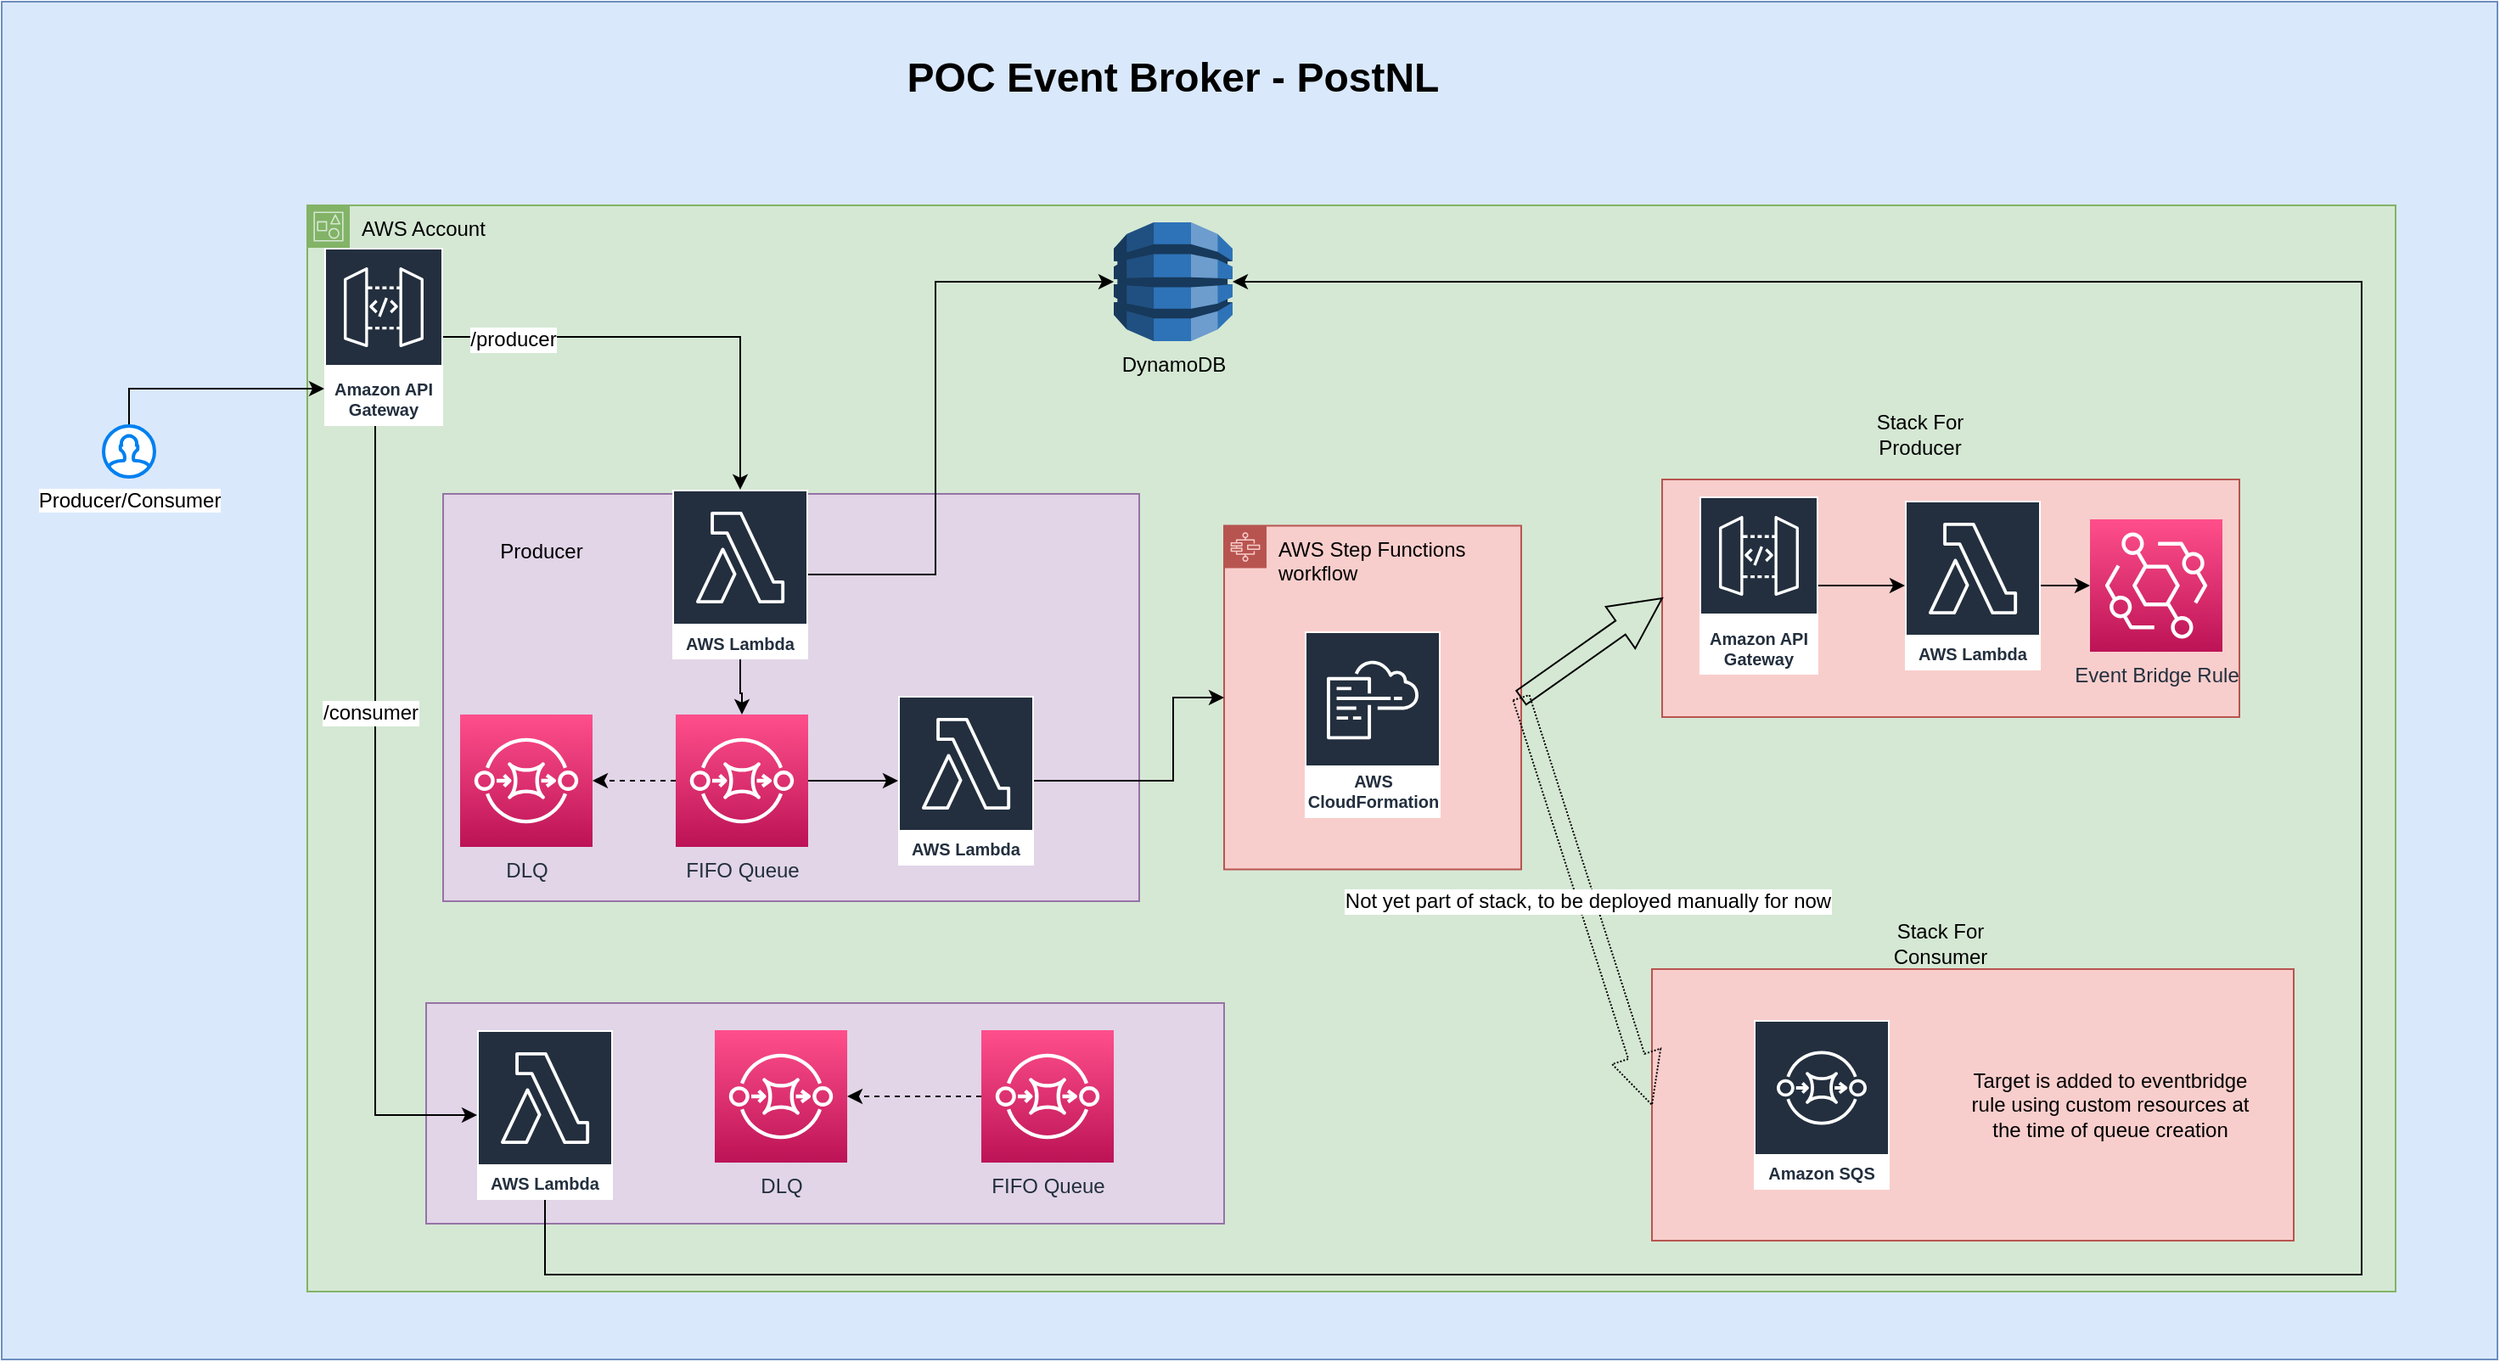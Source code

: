 <mxfile version="20.8.16" type="device"><diagram name="Page-1" id="dm6Dqtt-YZAg58LTh4VQ"><mxGraphModel dx="2087" dy="1289" grid="1" gridSize="10" guides="1" tooltips="1" connect="1" arrows="1" fold="1" page="0" pageScale="1" pageWidth="827" pageHeight="1169" math="0" shadow="0"><root><mxCell id="0"/><mxCell id="1" parent="0"/><mxCell id="hNPiualojegy6A2FwA5B-1" value="" style="rounded=0;whiteSpace=wrap;html=1;fillColor=#dae8fc;strokeColor=#6c8ebf;movable=1;resizable=1;rotatable=1;deletable=1;editable=1;connectable=1;" parent="1" vertex="1"><mxGeometry x="-250" y="-20" width="1470" height="800" as="geometry"/></mxCell><mxCell id="hNPiualojegy6A2FwA5B-2" value="AWS Account" style="points=[[0,0],[0.25,0],[0.5,0],[0.75,0],[1,0],[1,0.25],[1,0.5],[1,0.75],[1,1],[0.75,1],[0.5,1],[0.25,1],[0,1],[0,0.75],[0,0.5],[0,0.25]];outlineConnect=0;html=1;whiteSpace=wrap;fontSize=12;fontStyle=0;container=1;pointerEvents=0;collapsible=0;recursiveResize=0;shape=mxgraph.aws4.group;grIcon=mxgraph.aws4.group_account;strokeColor=#82b366;fillColor=#d5e8d4;verticalAlign=top;align=left;spacingLeft=30;dashed=0;" parent="1" vertex="1"><mxGeometry x="-70" y="100" width="1230" height="640" as="geometry"/></mxCell><mxCell id="RO_9ewISn9P1oYESKRsh-40" value="" style="rounded=0;whiteSpace=wrap;html=1;fillColor=#e1d5e7;strokeColor=#9673a6;" vertex="1" parent="hNPiualojegy6A2FwA5B-2"><mxGeometry x="70" y="470" width="470" height="130" as="geometry"/></mxCell><mxCell id="RO_9ewISn9P1oYESKRsh-38" value="" style="rounded=0;whiteSpace=wrap;html=1;fillColor=#e1d5e7;strokeColor=#9673a6;" vertex="1" parent="hNPiualojegy6A2FwA5B-2"><mxGeometry x="80" y="170" width="410" height="240" as="geometry"/></mxCell><mxCell id="hNPiualojegy6A2FwA5B-9" style="edgeStyle=orthogonalEdgeStyle;rounded=0;orthogonalLoop=1;jettySize=auto;html=1;" parent="hNPiualojegy6A2FwA5B-2" source="hNPiualojegy6A2FwA5B-3" target="hNPiualojegy6A2FwA5B-8" edge="1"><mxGeometry relative="1" as="geometry"/></mxCell><mxCell id="RO_9ewISn9P1oYESKRsh-47" value="/producer" style="edgeLabel;html=1;align=center;verticalAlign=middle;resizable=0;points=[];fontSize=12;fontFamily=Helvetica;fontColor=default;" vertex="1" connectable="0" parent="hNPiualojegy6A2FwA5B-9"><mxGeometry x="-0.691" y="-1" relative="1" as="geometry"><mxPoint as="offset"/></mxGeometry></mxCell><mxCell id="RO_9ewISn9P1oYESKRsh-46" style="edgeStyle=orthogonalEdgeStyle;rounded=0;orthogonalLoop=1;jettySize=auto;html=1;fontFamily=Helvetica;fontSize=12;fontColor=default;" edge="1" parent="hNPiualojegy6A2FwA5B-2" source="hNPiualojegy6A2FwA5B-3" target="RO_9ewISn9P1oYESKRsh-43"><mxGeometry relative="1" as="geometry"><Array as="points"><mxPoint x="40" y="536"/></Array></mxGeometry></mxCell><mxCell id="RO_9ewISn9P1oYESKRsh-48" value="/consumer" style="edgeLabel;html=1;align=center;verticalAlign=middle;resizable=0;points=[];fontSize=12;fontFamily=Helvetica;fontColor=default;" vertex="1" connectable="0" parent="RO_9ewISn9P1oYESKRsh-46"><mxGeometry x="-0.277" y="-3" relative="1" as="geometry"><mxPoint as="offset"/></mxGeometry></mxCell><mxCell id="hNPiualojegy6A2FwA5B-3" value="Amazon API Gateway" style="sketch=0;outlineConnect=0;fontColor=#232F3E;gradientColor=none;strokeColor=#ffffff;fillColor=#232F3E;dashed=0;verticalLabelPosition=middle;verticalAlign=bottom;align=center;html=1;whiteSpace=wrap;fontSize=10;fontStyle=1;spacing=3;shape=mxgraph.aws4.productIcon;prIcon=mxgraph.aws4.api_gateway;" parent="hNPiualojegy6A2FwA5B-2" vertex="1"><mxGeometry x="10" y="25" width="70" height="105" as="geometry"/></mxCell><mxCell id="hNPiualojegy6A2FwA5B-7" value="DynamoDB" style="outlineConnect=0;dashed=0;verticalLabelPosition=bottom;verticalAlign=top;align=center;html=1;shape=mxgraph.aws3.dynamo_db;fillColor=#2E73B8;gradientColor=none;" parent="hNPiualojegy6A2FwA5B-2" vertex="1"><mxGeometry x="475" y="10" width="70" height="70" as="geometry"/></mxCell><mxCell id="hNPiualojegy6A2FwA5B-10" style="edgeStyle=orthogonalEdgeStyle;rounded=0;orthogonalLoop=1;jettySize=auto;html=1;" parent="hNPiualojegy6A2FwA5B-2" source="hNPiualojegy6A2FwA5B-8" target="hNPiualojegy6A2FwA5B-7" edge="1"><mxGeometry relative="1" as="geometry"><Array as="points"><mxPoint x="370" y="218"/><mxPoint x="370" y="45"/></Array></mxGeometry></mxCell><mxCell id="RO_9ewISn9P1oYESKRsh-37" style="edgeStyle=orthogonalEdgeStyle;rounded=0;orthogonalLoop=1;jettySize=auto;html=1;entryX=0.5;entryY=0;entryDx=0;entryDy=0;entryPerimeter=0;" edge="1" parent="hNPiualojegy6A2FwA5B-2" source="hNPiualojegy6A2FwA5B-8" target="w1PDBjwO0H8d4mY1_O6I-1"><mxGeometry relative="1" as="geometry"/></mxCell><mxCell id="hNPiualojegy6A2FwA5B-8" value="AWS Lambda" style="sketch=0;outlineConnect=0;fontColor=#232F3E;gradientColor=none;strokeColor=#ffffff;fillColor=#232F3E;dashed=0;verticalLabelPosition=middle;verticalAlign=bottom;align=center;html=1;whiteSpace=wrap;fontSize=10;fontStyle=1;spacing=3;shape=mxgraph.aws4.productIcon;prIcon=mxgraph.aws4.lambda;" parent="hNPiualojegy6A2FwA5B-2" vertex="1"><mxGeometry x="215" y="167.5" width="80" height="100" as="geometry"/></mxCell><mxCell id="hNPiualojegy6A2FwA5B-19" value="AWS Step Functions workflow" style="points=[[0,0],[0.25,0],[0.5,0],[0.75,0],[1,0],[1,0.25],[1,0.5],[1,0.75],[1,1],[0.75,1],[0.5,1],[0.25,1],[0,1],[0,0.75],[0,0.5],[0,0.25]];outlineConnect=0;html=1;whiteSpace=wrap;fontSize=12;fontStyle=0;container=1;pointerEvents=0;collapsible=0;recursiveResize=0;shape=mxgraph.aws4.group;grIcon=mxgraph.aws4.group_aws_step_functions_workflow;strokeColor=#b85450;fillColor=#f8cecc;verticalAlign=top;align=left;spacingLeft=30;dashed=0;" parent="hNPiualojegy6A2FwA5B-2" vertex="1"><mxGeometry x="540" y="188.75" width="175" height="202.5" as="geometry"/></mxCell><mxCell id="RO_9ewISn9P1oYESKRsh-1" value="AWS CloudFormation" style="sketch=0;outlineConnect=0;fontColor=#232F3E;gradientColor=none;strokeColor=#ffffff;fillColor=#232F3E;dashed=0;verticalLabelPosition=middle;verticalAlign=bottom;align=center;html=1;whiteSpace=wrap;fontSize=10;fontStyle=1;spacing=3;shape=mxgraph.aws4.productIcon;prIcon=mxgraph.aws4.cloudformation;" vertex="1" parent="hNPiualojegy6A2FwA5B-19"><mxGeometry x="47.5" y="62.25" width="80" height="110" as="geometry"/></mxCell><mxCell id="w1PDBjwO0H8d4mY1_O6I-1" value="FIFO Queue" style="sketch=0;points=[[0,0,0],[0.25,0,0],[0.5,0,0],[0.75,0,0],[1,0,0],[0,1,0],[0.25,1,0],[0.5,1,0],[0.75,1,0],[1,1,0],[0,0.25,0],[0,0.5,0],[0,0.75,0],[1,0.25,0],[1,0.5,0],[1,0.75,0]];outlineConnect=0;fontColor=#232F3E;gradientColor=#FF4F8B;gradientDirection=north;fillColor=#BC1356;strokeColor=#ffffff;dashed=1;verticalLabelPosition=bottom;verticalAlign=top;align=center;html=1;fontSize=12;fontStyle=0;aspect=fixed;shape=mxgraph.aws4.resourceIcon;resIcon=mxgraph.aws4.sqs;" parent="hNPiualojegy6A2FwA5B-2" vertex="1"><mxGeometry x="217" y="300" width="78" height="78" as="geometry"/></mxCell><mxCell id="w1PDBjwO0H8d4mY1_O6I-6" value="DLQ" style="sketch=0;points=[[0,0,0],[0.25,0,0],[0.5,0,0],[0.75,0,0],[1,0,0],[0,1,0],[0.25,1,0],[0.5,1,0],[0.75,1,0],[1,1,0],[0,0.25,0],[0,0.5,0],[0,0.75,0],[1,0.25,0],[1,0.5,0],[1,0.75,0]];outlineConnect=0;fontColor=#232F3E;gradientColor=#FF4F8B;gradientDirection=north;fillColor=#BC1356;strokeColor=#ffffff;dashed=0;verticalLabelPosition=bottom;verticalAlign=top;align=center;html=1;fontSize=12;fontStyle=0;aspect=fixed;shape=mxgraph.aws4.resourceIcon;resIcon=mxgraph.aws4.sqs;" parent="hNPiualojegy6A2FwA5B-2" vertex="1"><mxGeometry x="90" y="300" width="78" height="78" as="geometry"/></mxCell><mxCell id="w1PDBjwO0H8d4mY1_O6I-7" style="edgeStyle=orthogonalEdgeStyle;rounded=0;orthogonalLoop=1;jettySize=auto;html=1;dashed=1;" parent="hNPiualojegy6A2FwA5B-2" source="w1PDBjwO0H8d4mY1_O6I-1" target="w1PDBjwO0H8d4mY1_O6I-6" edge="1"><mxGeometry relative="1" as="geometry"/></mxCell><mxCell id="hNPiualojegy6A2FwA5B-16" value="Stack For Producer" style="text;html=1;strokeColor=none;fillColor=none;align=center;verticalAlign=middle;whiteSpace=wrap;rounded=0;" parent="hNPiualojegy6A2FwA5B-2" vertex="1"><mxGeometry x="920" y="120" width="60" height="30" as="geometry"/></mxCell><mxCell id="RO_9ewISn9P1oYESKRsh-27" value="DLQ" style="sketch=0;points=[[0,0,0],[0.25,0,0],[0.5,0,0],[0.75,0,0],[1,0,0],[0,1,0],[0.25,1,0],[0.5,1,0],[0.75,1,0],[1,1,0],[0,0.25,0],[0,0.5,0],[0,0.75,0],[1,0.25,0],[1,0.5,0],[1,0.75,0]];outlineConnect=0;fontColor=#232F3E;gradientColor=#FF4F8B;gradientDirection=north;fillColor=#BC1356;strokeColor=#ffffff;dashed=0;verticalLabelPosition=bottom;verticalAlign=top;align=center;html=1;fontSize=12;fontStyle=0;aspect=fixed;shape=mxgraph.aws4.resourceIcon;resIcon=mxgraph.aws4.sqs;" vertex="1" parent="hNPiualojegy6A2FwA5B-2"><mxGeometry x="240" y="486" width="78" height="78" as="geometry"/></mxCell><mxCell id="RO_9ewISn9P1oYESKRsh-39" value="Producer" style="text;html=1;strokeColor=none;fillColor=none;align=center;verticalAlign=middle;whiteSpace=wrap;rounded=0;fontSize=12;fontFamily=Helvetica;fontColor=default;" vertex="1" parent="hNPiualojegy6A2FwA5B-2"><mxGeometry x="108" y="188.75" width="60" height="30" as="geometry"/></mxCell><mxCell id="RO_9ewISn9P1oYESKRsh-26" value="FIFO Queue" style="sketch=0;points=[[0,0,0],[0.25,0,0],[0.5,0,0],[0.75,0,0],[1,0,0],[0,1,0],[0.25,1,0],[0.5,1,0],[0.75,1,0],[1,1,0],[0,0.25,0],[0,0.5,0],[0,0.75,0],[1,0.25,0],[1,0.5,0],[1,0.75,0]];outlineConnect=0;fontColor=#232F3E;gradientColor=#FF4F8B;gradientDirection=north;fillColor=#BC1356;strokeColor=#ffffff;dashed=1;verticalLabelPosition=bottom;verticalAlign=top;align=center;html=1;fontSize=12;fontStyle=0;aspect=fixed;shape=mxgraph.aws4.resourceIcon;resIcon=mxgraph.aws4.sqs;" vertex="1" parent="hNPiualojegy6A2FwA5B-2"><mxGeometry x="397" y="486" width="78" height="78" as="geometry"/></mxCell><mxCell id="RO_9ewISn9P1oYESKRsh-28" style="edgeStyle=orthogonalEdgeStyle;rounded=0;orthogonalLoop=1;jettySize=auto;html=1;dashed=1;" edge="1" parent="hNPiualojegy6A2FwA5B-2" source="RO_9ewISn9P1oYESKRsh-26" target="RO_9ewISn9P1oYESKRsh-27"><mxGeometry relative="1" as="geometry"/></mxCell><mxCell id="RO_9ewISn9P1oYESKRsh-42" style="edgeStyle=orthogonalEdgeStyle;rounded=0;orthogonalLoop=1;jettySize=auto;html=1;entryX=0;entryY=0.5;entryDx=0;entryDy=0;fontFamily=Helvetica;fontSize=12;fontColor=default;" edge="1" parent="hNPiualojegy6A2FwA5B-2" source="w1PDBjwO0H8d4mY1_O6I-3" target="hNPiualojegy6A2FwA5B-19"><mxGeometry relative="1" as="geometry"><Array as="points"><mxPoint x="510" y="339"/><mxPoint x="510" y="290"/></Array></mxGeometry></mxCell><mxCell id="w1PDBjwO0H8d4mY1_O6I-3" value="AWS Lambda" style="sketch=0;outlineConnect=0;fontColor=#232F3E;gradientColor=none;strokeColor=#ffffff;fillColor=#232F3E;dashed=0;verticalLabelPosition=middle;verticalAlign=bottom;align=center;html=1;whiteSpace=wrap;fontSize=10;fontStyle=1;spacing=3;shape=mxgraph.aws4.productIcon;prIcon=mxgraph.aws4.lambda;" parent="hNPiualojegy6A2FwA5B-2" vertex="1"><mxGeometry x="348" y="289" width="80" height="100" as="geometry"/></mxCell><mxCell id="w1PDBjwO0H8d4mY1_O6I-4" style="edgeStyle=orthogonalEdgeStyle;rounded=0;orthogonalLoop=1;jettySize=auto;html=1;" parent="hNPiualojegy6A2FwA5B-2" source="w1PDBjwO0H8d4mY1_O6I-1" target="w1PDBjwO0H8d4mY1_O6I-3" edge="1"><mxGeometry relative="1" as="geometry"/></mxCell><mxCell id="RO_9ewISn9P1oYESKRsh-50" style="edgeStyle=orthogonalEdgeStyle;rounded=0;orthogonalLoop=1;jettySize=auto;html=1;fontFamily=Helvetica;fontSize=12;fontColor=default;" edge="1" parent="hNPiualojegy6A2FwA5B-2" source="RO_9ewISn9P1oYESKRsh-43" target="hNPiualojegy6A2FwA5B-7"><mxGeometry relative="1" as="geometry"><Array as="points"><mxPoint x="140" y="630"/><mxPoint x="1210" y="630"/><mxPoint x="1210" y="45"/></Array></mxGeometry></mxCell><mxCell id="RO_9ewISn9P1oYESKRsh-43" value="AWS Lambda" style="sketch=0;outlineConnect=0;fontColor=#232F3E;gradientColor=none;strokeColor=#ffffff;fillColor=#232F3E;dashed=0;verticalLabelPosition=middle;verticalAlign=bottom;align=center;html=1;whiteSpace=wrap;fontSize=10;fontStyle=1;spacing=3;shape=mxgraph.aws4.productIcon;prIcon=mxgraph.aws4.lambda;" vertex="1" parent="hNPiualojegy6A2FwA5B-2"><mxGeometry x="100" y="486" width="80" height="100" as="geometry"/></mxCell><mxCell id="hNPiualojegy6A2FwA5B-6" style="edgeStyle=orthogonalEdgeStyle;rounded=0;orthogonalLoop=1;jettySize=auto;html=1;" parent="1" source="hNPiualojegy6A2FwA5B-5" target="hNPiualojegy6A2FwA5B-3" edge="1"><mxGeometry relative="1" as="geometry"><Array as="points"><mxPoint x="-175" y="208"/></Array></mxGeometry></mxCell><mxCell id="hNPiualojegy6A2FwA5B-5" value="Producer/Consumer" style="html=1;verticalLabelPosition=bottom;align=center;labelBackgroundColor=#ffffff;verticalAlign=top;strokeWidth=2;strokeColor=#0080F0;shadow=0;dashed=0;shape=mxgraph.ios7.icons.user;" parent="1" vertex="1"><mxGeometry x="-190" y="230" width="30" height="30" as="geometry"/></mxCell><mxCell id="hNPiualojegy6A2FwA5B-15" value="" style="rounded=0;whiteSpace=wrap;html=1;strokeColor=#b85450;fillColor=#f8cecc;" parent="1" vertex="1"><mxGeometry x="728" y="261.5" width="340" height="140" as="geometry"/></mxCell><mxCell id="4Mbgh5d_RgsDqrYswGM2-1" style="edgeStyle=orthogonalEdgeStyle;rounded=0;orthogonalLoop=1;jettySize=auto;html=1;" parent="1" source="hNPiualojegy6A2FwA5B-17" target="4Mbgh5d_RgsDqrYswGM2-2" edge="1"><mxGeometry relative="1" as="geometry"/></mxCell><mxCell id="hNPiualojegy6A2FwA5B-17" value="Amazon API Gateway" style="sketch=0;outlineConnect=0;fontColor=#232F3E;gradientColor=none;strokeColor=#ffffff;fillColor=#232F3E;dashed=0;verticalLabelPosition=middle;verticalAlign=bottom;align=center;html=1;whiteSpace=wrap;fontSize=10;fontStyle=1;spacing=3;shape=mxgraph.aws4.productIcon;prIcon=mxgraph.aws4.api_gateway;" parent="1" vertex="1"><mxGeometry x="750" y="271.5" width="70" height="105" as="geometry"/></mxCell><mxCell id="hNPiualojegy6A2FwA5B-18" value="Event Bridge Rule" style="sketch=0;points=[[0,0,0],[0.25,0,0],[0.5,0,0],[0.75,0,0],[1,0,0],[0,1,0],[0.25,1,0],[0.5,1,0],[0.75,1,0],[1,1,0],[0,0.25,0],[0,0.5,0],[0,0.75,0],[1,0.25,0],[1,0.5,0],[1,0.75,0]];outlineConnect=0;fontColor=#232F3E;gradientColor=#FF4F8B;gradientDirection=north;fillColor=#BC1356;strokeColor=#ffffff;dashed=0;verticalLabelPosition=bottom;verticalAlign=top;align=center;html=1;fontSize=12;fontStyle=0;aspect=fixed;shape=mxgraph.aws4.resourceIcon;resIcon=mxgraph.aws4.eventbridge;" parent="1" vertex="1"><mxGeometry x="980" y="285" width="78" height="78" as="geometry"/></mxCell><mxCell id="hNPiualojegy6A2FwA5B-21" style="edgeStyle=orthogonalEdgeStyle;rounded=0;orthogonalLoop=1;jettySize=auto;html=1;shape=arrow;" parent="1" source="hNPiualojegy6A2FwA5B-19" target="hNPiualojegy6A2FwA5B-15" edge="1"><mxGeometry relative="1" as="geometry"/></mxCell><mxCell id="4Mbgh5d_RgsDqrYswGM2-3" style="edgeStyle=orthogonalEdgeStyle;rounded=0;orthogonalLoop=1;jettySize=auto;html=1;entryX=0;entryY=0.5;entryDx=0;entryDy=0;entryPerimeter=0;" parent="1" source="4Mbgh5d_RgsDqrYswGM2-2" target="hNPiualojegy6A2FwA5B-18" edge="1"><mxGeometry relative="1" as="geometry"/></mxCell><mxCell id="4Mbgh5d_RgsDqrYswGM2-2" value="AWS Lambda" style="sketch=0;outlineConnect=0;fontColor=#232F3E;gradientColor=none;strokeColor=#ffffff;fillColor=#232F3E;dashed=0;verticalLabelPosition=middle;verticalAlign=bottom;align=center;html=1;whiteSpace=wrap;fontSize=10;fontStyle=1;spacing=3;shape=mxgraph.aws4.productIcon;prIcon=mxgraph.aws4.lambda;" parent="1" vertex="1"><mxGeometry x="871" y="274" width="80" height="100" as="geometry"/></mxCell><mxCell id="RO_9ewISn9P1oYESKRsh-2" value="" style="rounded=0;whiteSpace=wrap;html=1;strokeColor=#b85450;fillColor=#f8cecc;" vertex="1" parent="1"><mxGeometry x="722" y="550" width="378" height="160" as="geometry"/></mxCell><mxCell id="RO_9ewISn9P1oYESKRsh-9" value="Stack For Consumer" style="text;html=1;strokeColor=none;fillColor=none;align=center;verticalAlign=middle;whiteSpace=wrap;rounded=0;" vertex="1" parent="1"><mxGeometry x="862" y="520" width="60" height="30" as="geometry"/></mxCell><mxCell id="RO_9ewISn9P1oYESKRsh-10" value="Amazon SQS" style="sketch=0;outlineConnect=0;fontColor=#232F3E;gradientColor=none;strokeColor=#ffffff;fillColor=#232F3E;dashed=0;verticalLabelPosition=middle;verticalAlign=bottom;align=center;html=1;whiteSpace=wrap;fontSize=10;fontStyle=1;spacing=3;shape=mxgraph.aws4.productIcon;prIcon=mxgraph.aws4.sqs;" vertex="1" parent="1"><mxGeometry x="782" y="580" width="80" height="100" as="geometry"/></mxCell><mxCell id="RO_9ewISn9P1oYESKRsh-12" value="Target is added to eventbridge rule using custom resources at the time of queue creation" style="text;html=1;strokeColor=none;fillColor=none;align=center;verticalAlign=middle;whiteSpace=wrap;rounded=0;" vertex="1" parent="1"><mxGeometry x="902" y="615" width="180" height="30" as="geometry"/></mxCell><mxCell id="RO_9ewISn9P1oYESKRsh-49" value="Not yet part of stack, to be deployed manually for now" style="edgeStyle=orthogonalEdgeStyle;rounded=0;orthogonalLoop=1;jettySize=auto;html=1;entryX=0;entryY=0.5;entryDx=0;entryDy=0;fontFamily=Helvetica;fontSize=12;fontColor=default;dashed=1;dashPattern=1 1;shape=arrow;" edge="1" parent="1" source="hNPiualojegy6A2FwA5B-19" target="RO_9ewISn9P1oYESKRsh-2"><mxGeometry relative="1" as="geometry"/></mxCell><mxCell id="RO_9ewISn9P1oYESKRsh-51" value="&lt;font style=&quot;font-size: 24px;&quot;&gt;&lt;b&gt;POC Event Broker - PostNL&lt;/b&gt;&lt;/font&gt;" style="text;html=1;strokeColor=none;fillColor=none;align=center;verticalAlign=middle;whiteSpace=wrap;rounded=0;fontSize=12;fontFamily=Helvetica;fontColor=default;" vertex="1" parent="1"><mxGeometry x="270" y="10" width="340" height="30" as="geometry"/></mxCell></root></mxGraphModel></diagram></mxfile>